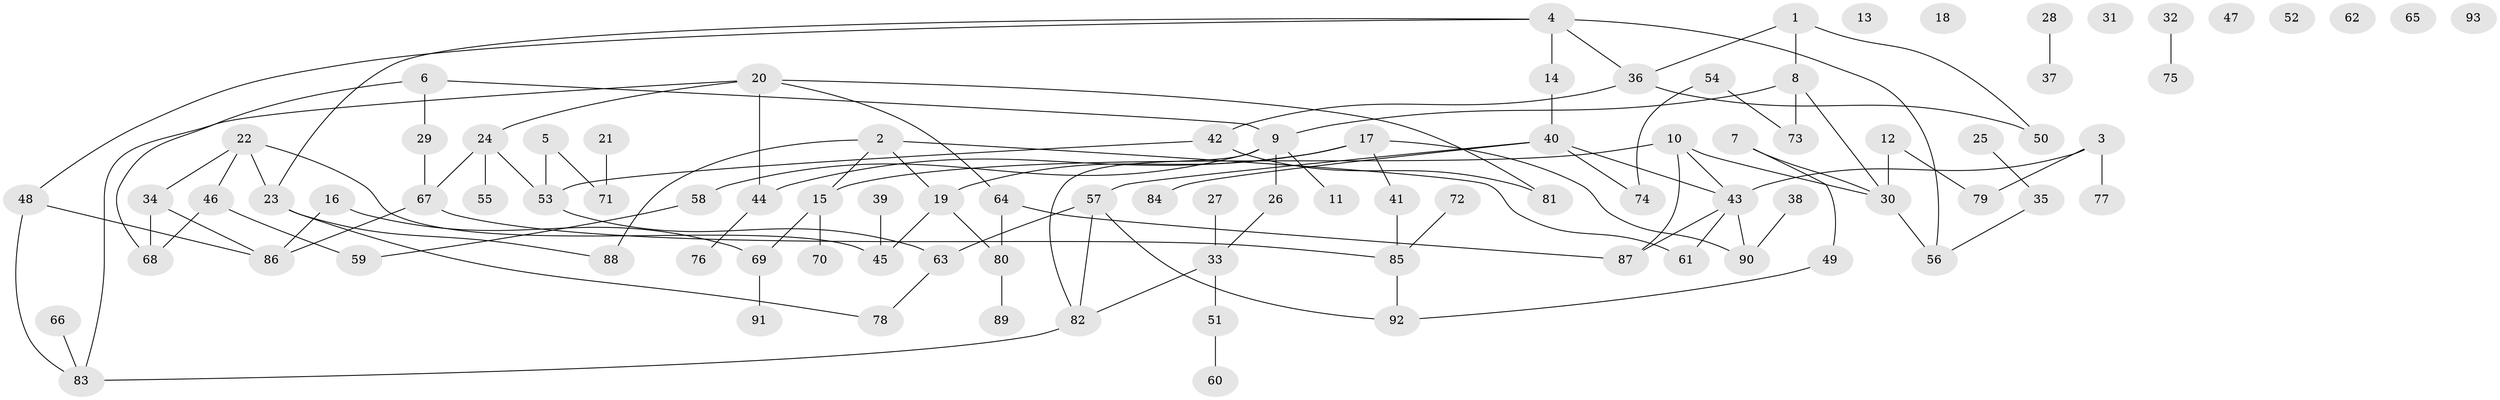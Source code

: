// coarse degree distribution, {4: 0.12307692307692308, 7: 0.015384615384615385, 5: 0.09230769230769231, 2: 0.16923076923076924, 3: 0.15384615384615385, 6: 0.07692307692307693, 1: 0.23076923076923078, 0: 0.13846153846153847}
// Generated by graph-tools (version 1.1) at 2025/23/03/03/25 07:23:30]
// undirected, 93 vertices, 112 edges
graph export_dot {
graph [start="1"]
  node [color=gray90,style=filled];
  1;
  2;
  3;
  4;
  5;
  6;
  7;
  8;
  9;
  10;
  11;
  12;
  13;
  14;
  15;
  16;
  17;
  18;
  19;
  20;
  21;
  22;
  23;
  24;
  25;
  26;
  27;
  28;
  29;
  30;
  31;
  32;
  33;
  34;
  35;
  36;
  37;
  38;
  39;
  40;
  41;
  42;
  43;
  44;
  45;
  46;
  47;
  48;
  49;
  50;
  51;
  52;
  53;
  54;
  55;
  56;
  57;
  58;
  59;
  60;
  61;
  62;
  63;
  64;
  65;
  66;
  67;
  68;
  69;
  70;
  71;
  72;
  73;
  74;
  75;
  76;
  77;
  78;
  79;
  80;
  81;
  82;
  83;
  84;
  85;
  86;
  87;
  88;
  89;
  90;
  91;
  92;
  93;
  1 -- 8;
  1 -- 36;
  1 -- 50;
  2 -- 15;
  2 -- 19;
  2 -- 61;
  2 -- 88;
  3 -- 43;
  3 -- 77;
  3 -- 79;
  4 -- 14;
  4 -- 23;
  4 -- 36;
  4 -- 48;
  4 -- 56;
  5 -- 53;
  5 -- 71;
  6 -- 9;
  6 -- 29;
  6 -- 68;
  7 -- 30;
  7 -- 49;
  8 -- 9;
  8 -- 30;
  8 -- 73;
  9 -- 11;
  9 -- 26;
  9 -- 58;
  9 -- 82;
  10 -- 15;
  10 -- 30;
  10 -- 43;
  10 -- 87;
  12 -- 30;
  12 -- 79;
  14 -- 40;
  15 -- 69;
  15 -- 70;
  16 -- 69;
  16 -- 86;
  17 -- 19;
  17 -- 41;
  17 -- 44;
  17 -- 90;
  19 -- 45;
  19 -- 80;
  20 -- 24;
  20 -- 44;
  20 -- 64;
  20 -- 81;
  20 -- 83;
  21 -- 71;
  22 -- 23;
  22 -- 34;
  22 -- 45;
  22 -- 46;
  23 -- 78;
  23 -- 88;
  24 -- 53;
  24 -- 55;
  24 -- 67;
  25 -- 35;
  26 -- 33;
  27 -- 33;
  28 -- 37;
  29 -- 67;
  30 -- 56;
  32 -- 75;
  33 -- 51;
  33 -- 82;
  34 -- 68;
  34 -- 86;
  35 -- 56;
  36 -- 42;
  36 -- 50;
  38 -- 90;
  39 -- 45;
  40 -- 43;
  40 -- 57;
  40 -- 74;
  40 -- 84;
  41 -- 85;
  42 -- 53;
  42 -- 81;
  43 -- 61;
  43 -- 87;
  43 -- 90;
  44 -- 76;
  46 -- 59;
  46 -- 68;
  48 -- 83;
  48 -- 86;
  49 -- 92;
  51 -- 60;
  53 -- 63;
  54 -- 73;
  54 -- 74;
  57 -- 63;
  57 -- 82;
  57 -- 92;
  58 -- 59;
  63 -- 78;
  64 -- 80;
  64 -- 87;
  66 -- 83;
  67 -- 85;
  67 -- 86;
  69 -- 91;
  72 -- 85;
  80 -- 89;
  82 -- 83;
  85 -- 92;
}
